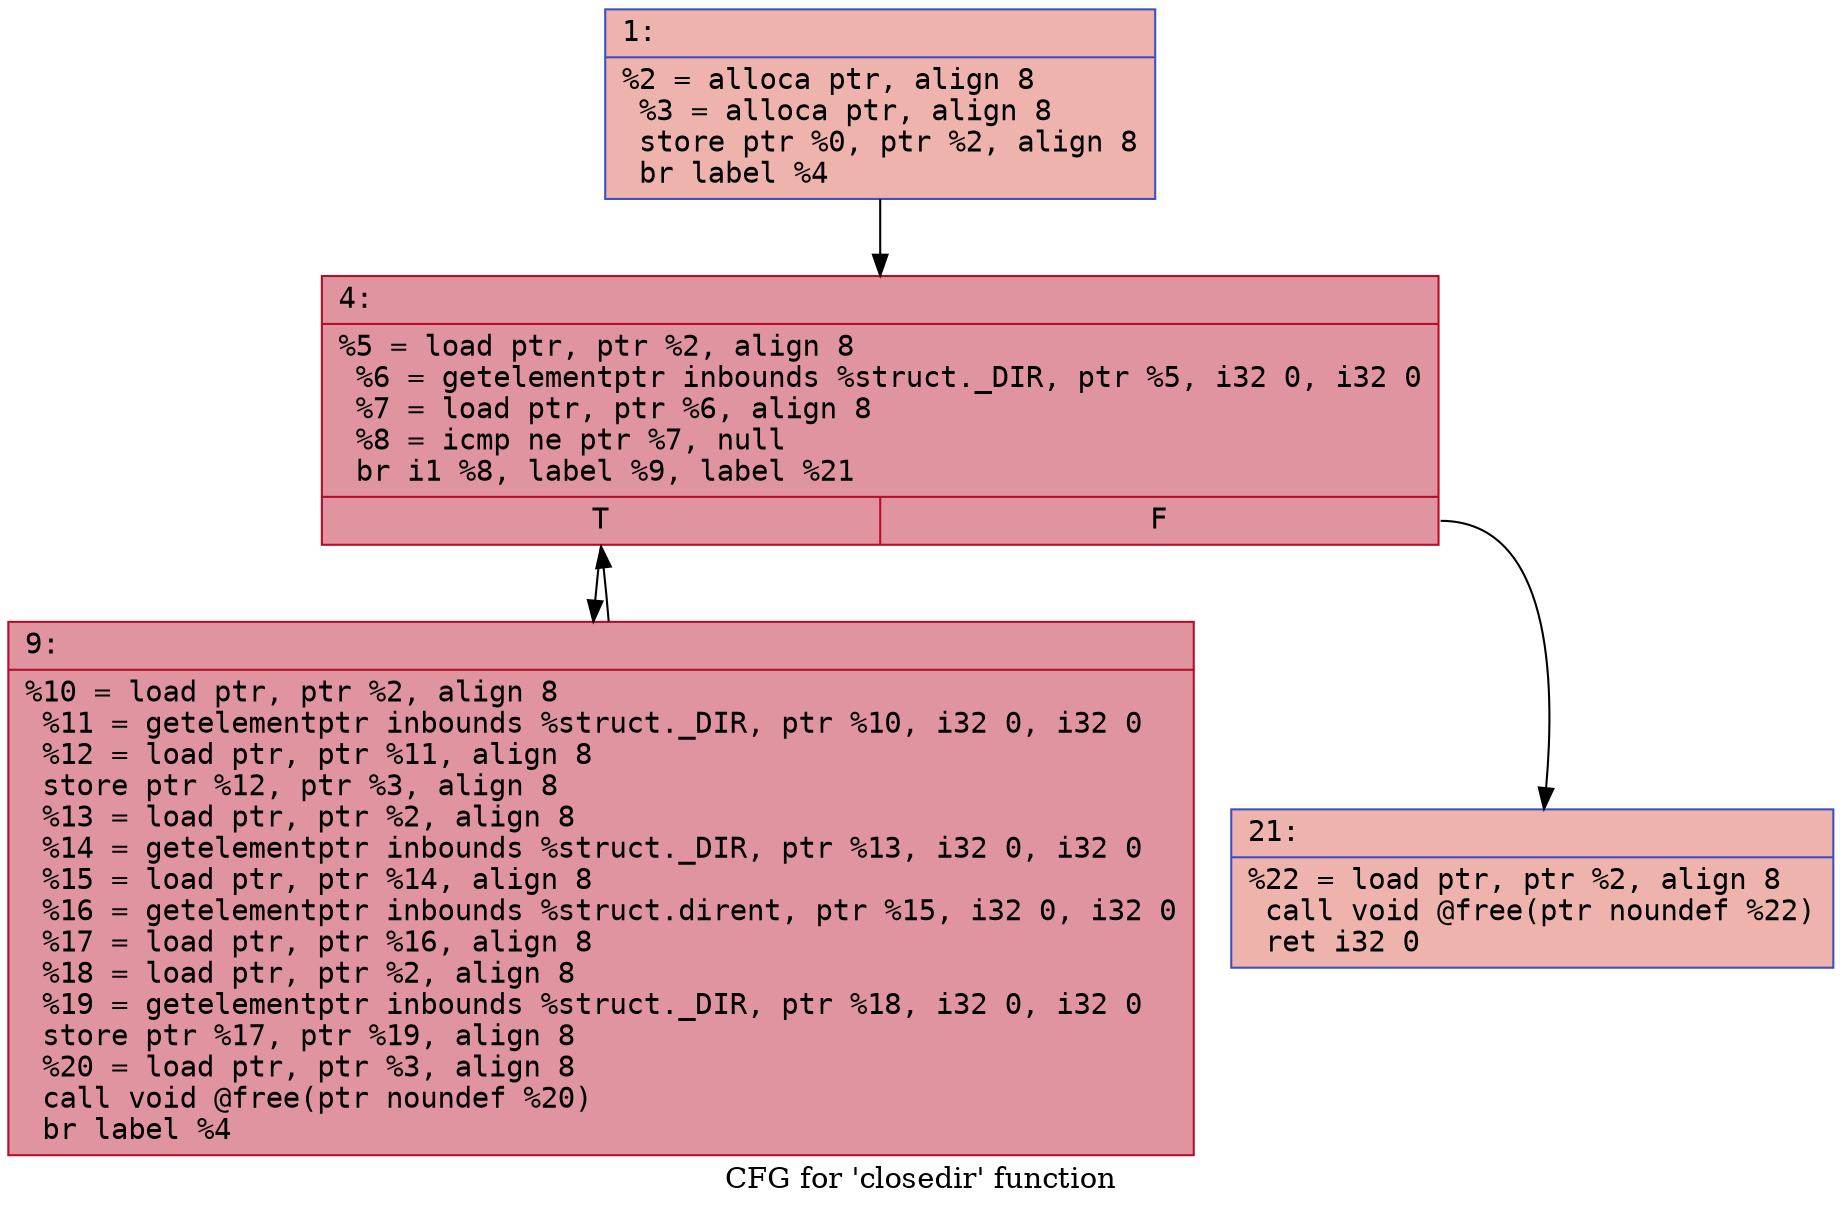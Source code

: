 digraph "CFG for 'closedir' function" {
	label="CFG for 'closedir' function";

	Node0x6000009d4a00 [shape=record,color="#3d50c3ff", style=filled, fillcolor="#d6524470" fontname="Courier",label="{1:\l|  %2 = alloca ptr, align 8\l  %3 = alloca ptr, align 8\l  store ptr %0, ptr %2, align 8\l  br label %4\l}"];
	Node0x6000009d4a00 -> Node0x6000009d4a50[tooltip="1 -> 4\nProbability 100.00%" ];
	Node0x6000009d4a50 [shape=record,color="#b70d28ff", style=filled, fillcolor="#b70d2870" fontname="Courier",label="{4:\l|  %5 = load ptr, ptr %2, align 8\l  %6 = getelementptr inbounds %struct._DIR, ptr %5, i32 0, i32 0\l  %7 = load ptr, ptr %6, align 8\l  %8 = icmp ne ptr %7, null\l  br i1 %8, label %9, label %21\l|{<s0>T|<s1>F}}"];
	Node0x6000009d4a50:s0 -> Node0x6000009d4aa0[tooltip="4 -> 9\nProbability 96.88%" ];
	Node0x6000009d4a50:s1 -> Node0x6000009d4af0[tooltip="4 -> 21\nProbability 3.12%" ];
	Node0x6000009d4aa0 [shape=record,color="#b70d28ff", style=filled, fillcolor="#b70d2870" fontname="Courier",label="{9:\l|  %10 = load ptr, ptr %2, align 8\l  %11 = getelementptr inbounds %struct._DIR, ptr %10, i32 0, i32 0\l  %12 = load ptr, ptr %11, align 8\l  store ptr %12, ptr %3, align 8\l  %13 = load ptr, ptr %2, align 8\l  %14 = getelementptr inbounds %struct._DIR, ptr %13, i32 0, i32 0\l  %15 = load ptr, ptr %14, align 8\l  %16 = getelementptr inbounds %struct.dirent, ptr %15, i32 0, i32 0\l  %17 = load ptr, ptr %16, align 8\l  %18 = load ptr, ptr %2, align 8\l  %19 = getelementptr inbounds %struct._DIR, ptr %18, i32 0, i32 0\l  store ptr %17, ptr %19, align 8\l  %20 = load ptr, ptr %3, align 8\l  call void @free(ptr noundef %20)\l  br label %4\l}"];
	Node0x6000009d4aa0 -> Node0x6000009d4a50[tooltip="9 -> 4\nProbability 100.00%" ];
	Node0x6000009d4af0 [shape=record,color="#3d50c3ff", style=filled, fillcolor="#d6524470" fontname="Courier",label="{21:\l|  %22 = load ptr, ptr %2, align 8\l  call void @free(ptr noundef %22)\l  ret i32 0\l}"];
}
